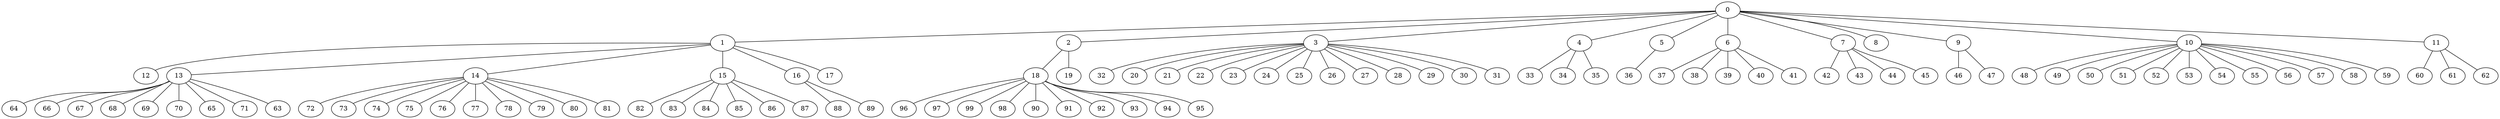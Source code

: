 
graph graphname {
    0 -- 1
0 -- 2
0 -- 3
0 -- 4
0 -- 5
0 -- 6
0 -- 7
0 -- 8
0 -- 9
0 -- 10
0 -- 11
1 -- 12
1 -- 13
1 -- 14
1 -- 15
1 -- 16
1 -- 17
2 -- 18
2 -- 19
3 -- 32
3 -- 20
3 -- 21
3 -- 22
3 -- 23
3 -- 24
3 -- 25
3 -- 26
3 -- 27
3 -- 28
3 -- 29
3 -- 30
3 -- 31
4 -- 33
4 -- 34
4 -- 35
5 -- 36
6 -- 37
6 -- 38
6 -- 39
6 -- 40
6 -- 41
7 -- 42
7 -- 43
7 -- 44
7 -- 45
9 -- 46
9 -- 47
10 -- 48
10 -- 49
10 -- 50
10 -- 51
10 -- 52
10 -- 53
10 -- 54
10 -- 55
10 -- 56
10 -- 57
10 -- 58
10 -- 59
11 -- 60
11 -- 61
11 -- 62
13 -- 64
13 -- 66
13 -- 67
13 -- 68
13 -- 69
13 -- 70
13 -- 65
13 -- 71
13 -- 63
14 -- 72
14 -- 73
14 -- 74
14 -- 75
14 -- 76
14 -- 77
14 -- 78
14 -- 79
14 -- 80
14 -- 81
15 -- 82
15 -- 83
15 -- 84
15 -- 85
15 -- 86
15 -- 87
16 -- 88
16 -- 89
18 -- 96
18 -- 97
18 -- 99
18 -- 98
18 -- 90
18 -- 91
18 -- 92
18 -- 93
18 -- 94
18 -- 95

}
